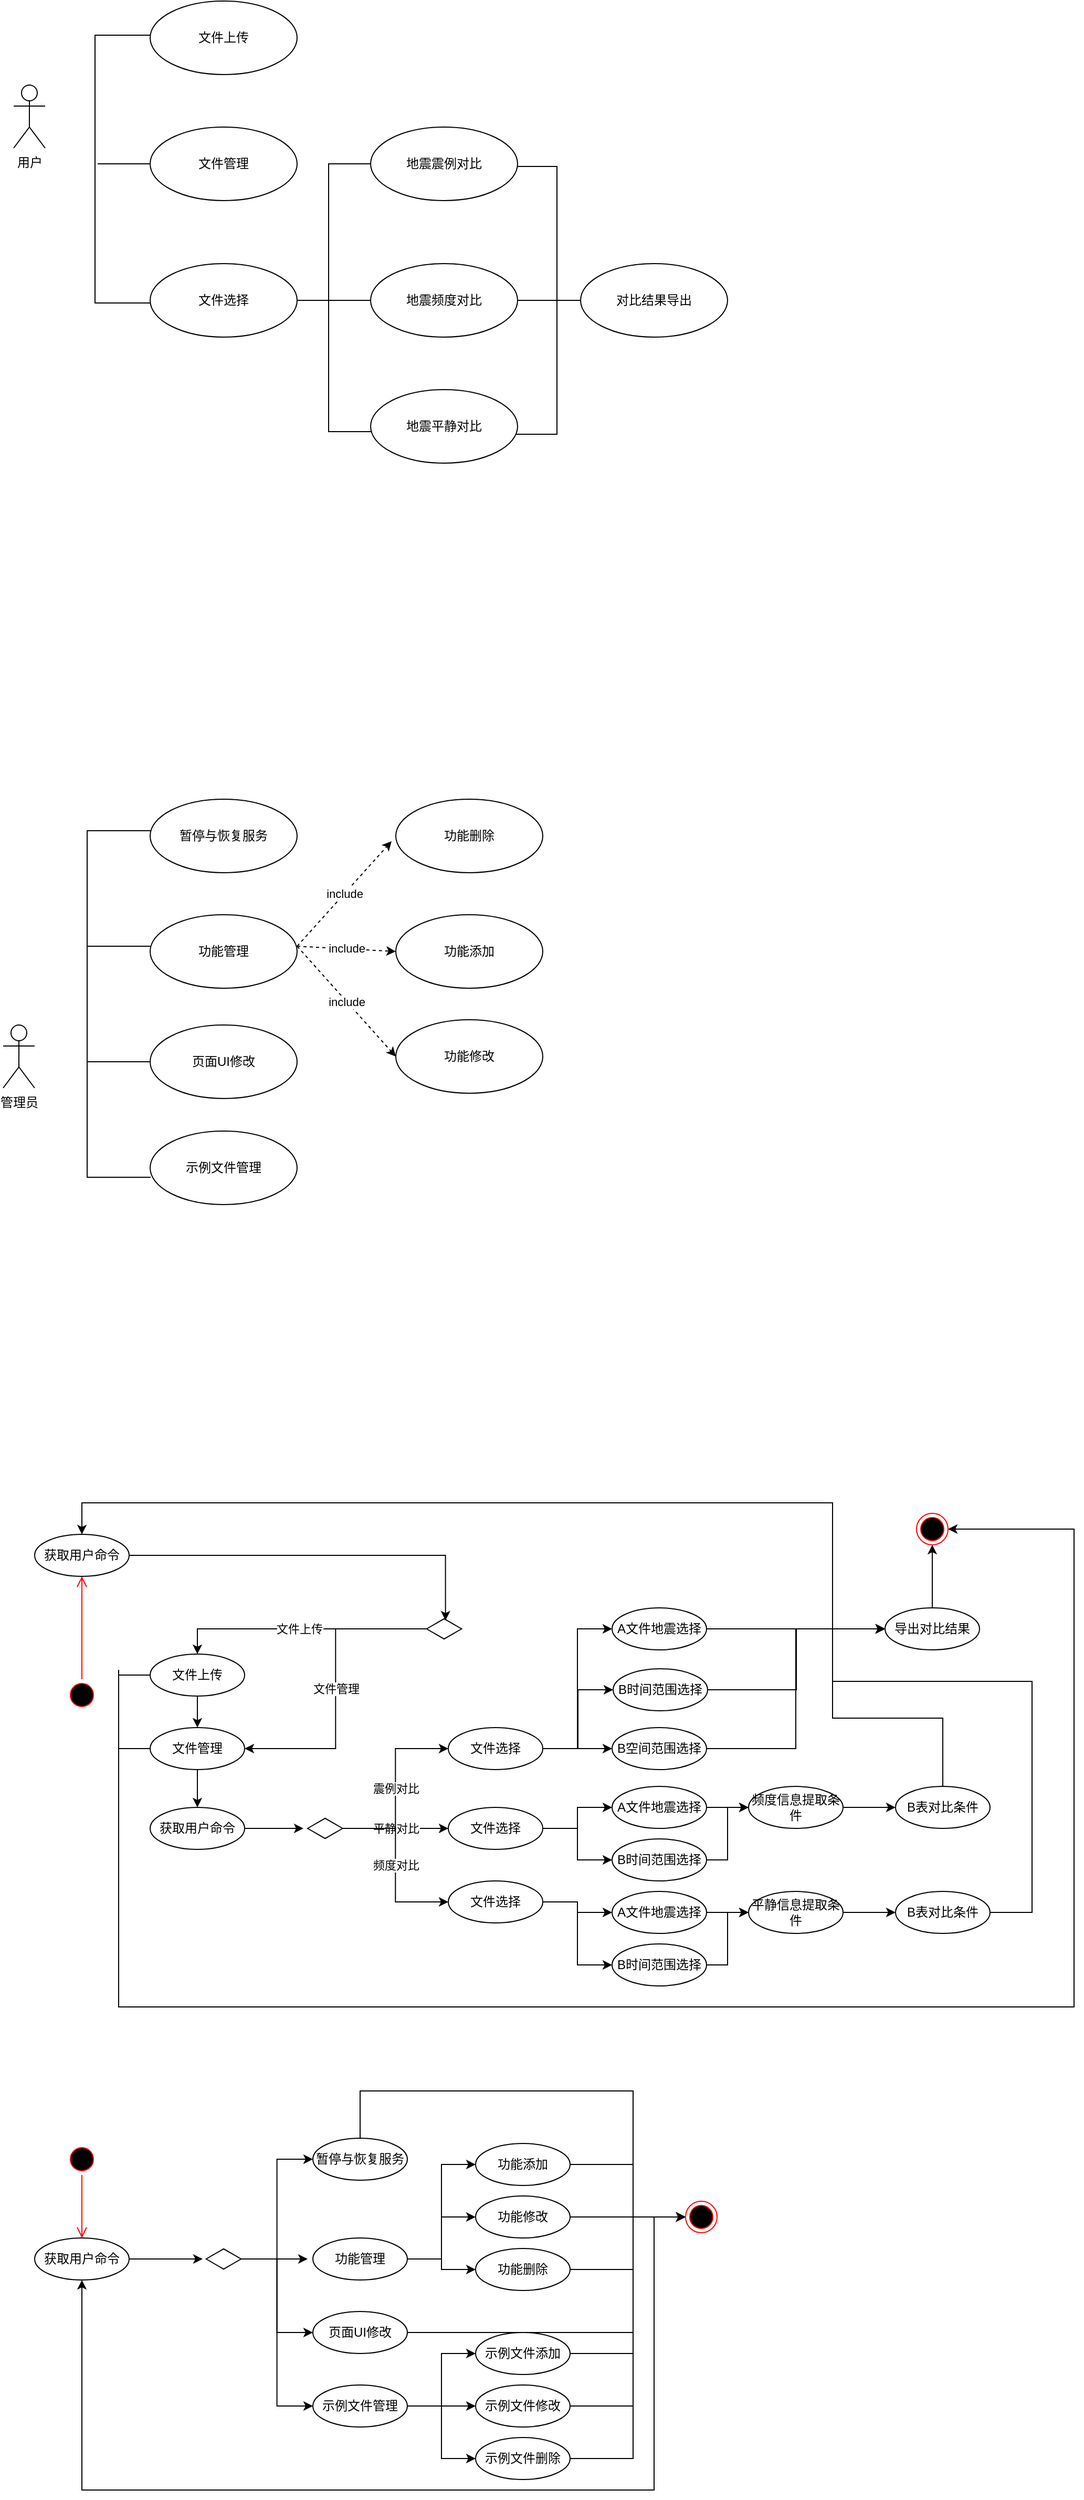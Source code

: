 <mxfile version="13.8.2" type="github">
  <diagram id="XKlgS1cITI2GCYDD4Vai" name="Page-1">
    <mxGraphModel dx="1261" dy="674" grid="1" gridSize="10" guides="1" tooltips="1" connect="1" arrows="1" fold="1" page="1" pageScale="1" pageWidth="827" pageHeight="1169" math="0" shadow="0">
      <root>
        <mxCell id="0" />
        <mxCell id="1" parent="0" />
        <mxCell id="k5cldJpxPiUkm249pKG1-15" value="" style="shape=partialRectangle;whiteSpace=wrap;html=1;bottom=1;right=1;left=1;top=0;fillColor=none;routingCenterX=-0.5;rotation=-90;" vertex="1" parent="1">
          <mxGeometry x="410" y="345" width="255" height="60" as="geometry" />
        </mxCell>
        <mxCell id="k5cldJpxPiUkm249pKG1-14" value="" style="shape=partialRectangle;whiteSpace=wrap;html=1;bottom=1;right=1;left=1;top=0;fillColor=none;routingCenterX=-0.5;rotation=90;" vertex="1" parent="1">
          <mxGeometry x="252.5" y="342.5" width="255" height="60" as="geometry" />
        </mxCell>
        <mxCell id="k5cldJpxPiUkm249pKG1-13" value="" style="line;strokeWidth=1;fillColor=none;align=left;verticalAlign=middle;spacingTop=-1;spacingLeft=3;spacingRight=3;rotatable=0;labelPosition=right;points=[];portConstraint=eastwest;" vertex="1" parent="1">
          <mxGeometry x="320" y="371" width="270" height="8" as="geometry" />
        </mxCell>
        <mxCell id="k5cldJpxPiUkm249pKG1-9" value="" style="shape=partialRectangle;whiteSpace=wrap;html=1;bottom=1;right=1;left=1;top=0;fillColor=none;routingCenterX=-0.5;rotation=90;" vertex="1" parent="1">
          <mxGeometry x="30" y="220" width="255" height="60" as="geometry" />
        </mxCell>
        <mxCell id="k5cldJpxPiUkm249pKG1-1" value="用户" style="shape=umlActor;verticalLabelPosition=bottom;verticalAlign=top;html=1;" vertex="1" parent="1">
          <mxGeometry x="50" y="170" width="30" height="60" as="geometry" />
        </mxCell>
        <mxCell id="k5cldJpxPiUkm249pKG1-2" value="文件上传" style="ellipse;whiteSpace=wrap;html=1;" vertex="1" parent="1">
          <mxGeometry x="180" y="90" width="140" height="70" as="geometry" />
        </mxCell>
        <mxCell id="k5cldJpxPiUkm249pKG1-3" value="文件管理" style="ellipse;whiteSpace=wrap;html=1;" vertex="1" parent="1">
          <mxGeometry x="180" y="210" width="140" height="70" as="geometry" />
        </mxCell>
        <mxCell id="k5cldJpxPiUkm249pKG1-4" value="文件选择" style="ellipse;whiteSpace=wrap;html=1;" vertex="1" parent="1">
          <mxGeometry x="180" y="340" width="140" height="70" as="geometry" />
        </mxCell>
        <mxCell id="k5cldJpxPiUkm249pKG1-5" value="地震震例对比" style="ellipse;whiteSpace=wrap;html=1;" vertex="1" parent="1">
          <mxGeometry x="390" y="210" width="140" height="70" as="geometry" />
        </mxCell>
        <mxCell id="k5cldJpxPiUkm249pKG1-6" value="地震频度对比" style="ellipse;whiteSpace=wrap;html=1;" vertex="1" parent="1">
          <mxGeometry x="390" y="340" width="140" height="70" as="geometry" />
        </mxCell>
        <mxCell id="k5cldJpxPiUkm249pKG1-7" value="地震平静对比" style="ellipse;whiteSpace=wrap;html=1;" vertex="1" parent="1">
          <mxGeometry x="390" y="460" width="140" height="70" as="geometry" />
        </mxCell>
        <mxCell id="k5cldJpxPiUkm249pKG1-8" value="对比结果导出" style="ellipse;whiteSpace=wrap;html=1;" vertex="1" parent="1">
          <mxGeometry x="590" y="340" width="140" height="70" as="geometry" />
        </mxCell>
        <mxCell id="k5cldJpxPiUkm249pKG1-12" value="" style="line;strokeWidth=1;fillColor=none;align=left;verticalAlign=middle;spacingTop=-1;spacingLeft=3;spacingRight=3;rotatable=0;labelPosition=right;points=[];portConstraint=eastwest;" vertex="1" parent="1">
          <mxGeometry x="130" y="241" width="50" height="8" as="geometry" />
        </mxCell>
        <mxCell id="k5cldJpxPiUkm249pKG1-16" value="管理员" style="shape=umlActor;verticalLabelPosition=bottom;verticalAlign=top;html=1;" vertex="1" parent="1">
          <mxGeometry x="40" y="1065" width="30" height="60" as="geometry" />
        </mxCell>
        <mxCell id="k5cldJpxPiUkm249pKG1-18" value="暂停与恢复服务" style="ellipse;whiteSpace=wrap;html=1;" vertex="1" parent="1">
          <mxGeometry x="180" y="850" width="140" height="70" as="geometry" />
        </mxCell>
        <mxCell id="k5cldJpxPiUkm249pKG1-19" value="功能管理" style="ellipse;whiteSpace=wrap;html=1;" vertex="1" parent="1">
          <mxGeometry x="180" y="960" width="140" height="70" as="geometry" />
        </mxCell>
        <mxCell id="k5cldJpxPiUkm249pKG1-20" value="功能添加" style="ellipse;whiteSpace=wrap;html=1;" vertex="1" parent="1">
          <mxGeometry x="414" y="960" width="140" height="70" as="geometry" />
        </mxCell>
        <mxCell id="k5cldJpxPiUkm249pKG1-21" value="功能修改" style="ellipse;whiteSpace=wrap;html=1;" vertex="1" parent="1">
          <mxGeometry x="414" y="1060" width="140" height="70" as="geometry" />
        </mxCell>
        <mxCell id="k5cldJpxPiUkm249pKG1-22" value="功能删除" style="ellipse;whiteSpace=wrap;html=1;" vertex="1" parent="1">
          <mxGeometry x="414" y="850" width="140" height="70" as="geometry" />
        </mxCell>
        <mxCell id="k5cldJpxPiUkm249pKG1-23" value="页面UI修改" style="ellipse;whiteSpace=wrap;html=1;" vertex="1" parent="1">
          <mxGeometry x="180" y="1065" width="140" height="70" as="geometry" />
        </mxCell>
        <mxCell id="k5cldJpxPiUkm249pKG1-24" value="示例文件管理" style="ellipse;whiteSpace=wrap;html=1;" vertex="1" parent="1">
          <mxGeometry x="180" y="1166" width="140" height="70" as="geometry" />
        </mxCell>
        <mxCell id="k5cldJpxPiUkm249pKG1-25" value="" style="shape=partialRectangle;whiteSpace=wrap;html=1;bottom=1;right=1;left=1;top=0;fillColor=none;routingCenterX=-0.5;rotation=90;" vertex="1" parent="1">
          <mxGeometry x="40" y="960" width="220" height="60" as="geometry" />
        </mxCell>
        <mxCell id="k5cldJpxPiUkm249pKG1-26" value="" style="shape=partialRectangle;whiteSpace=wrap;html=1;bottom=1;right=1;left=1;top=0;fillColor=none;routingCenterX=-0.5;rotation=90;" vertex="1" parent="1">
          <mxGeometry x="40" y="1070" width="220" height="60" as="geometry" />
        </mxCell>
        <mxCell id="k5cldJpxPiUkm249pKG1-27" value="include" style="endArrow=classic;html=1;dashed=1;" edge="1" parent="1">
          <mxGeometry width="50" height="50" relative="1" as="geometry">
            <mxPoint x="320" y="990" as="sourcePoint" />
            <mxPoint x="410" y="890" as="targetPoint" />
          </mxGeometry>
        </mxCell>
        <mxCell id="k5cldJpxPiUkm249pKG1-28" value="include" style="endArrow=classic;html=1;dashed=1;entryX=0;entryY=0.5;entryDx=0;entryDy=0;" edge="1" parent="1" target="k5cldJpxPiUkm249pKG1-20">
          <mxGeometry width="50" height="50" relative="1" as="geometry">
            <mxPoint x="320" y="990" as="sourcePoint" />
            <mxPoint x="420" y="900" as="targetPoint" />
          </mxGeometry>
        </mxCell>
        <mxCell id="k5cldJpxPiUkm249pKG1-29" value="include" style="endArrow=classic;html=1;dashed=1;entryX=0;entryY=0.5;entryDx=0;entryDy=0;" edge="1" parent="1" target="k5cldJpxPiUkm249pKG1-21">
          <mxGeometry width="50" height="50" relative="1" as="geometry">
            <mxPoint x="320" y="990" as="sourcePoint" />
            <mxPoint x="430" y="910" as="targetPoint" />
          </mxGeometry>
        </mxCell>
        <mxCell id="k5cldJpxPiUkm249pKG1-30" value="" style="ellipse;html=1;shape=startState;fillColor=#000000;strokeColor=#ff0000;" vertex="1" parent="1">
          <mxGeometry x="100" y="1688" width="30" height="30" as="geometry" />
        </mxCell>
        <mxCell id="k5cldJpxPiUkm249pKG1-31" value="" style="edgeStyle=orthogonalEdgeStyle;html=1;verticalAlign=bottom;endArrow=open;endSize=8;strokeColor=#ff0000;entryX=0.5;entryY=1;entryDx=0;entryDy=0;" edge="1" source="k5cldJpxPiUkm249pKG1-30" parent="1" target="k5cldJpxPiUkm249pKG1-33">
          <mxGeometry relative="1" as="geometry">
            <mxPoint x="115" y="1520" as="targetPoint" />
            <Array as="points" />
          </mxGeometry>
        </mxCell>
        <mxCell id="k5cldJpxPiUkm249pKG1-46" value="文件上传" style="edgeStyle=orthogonalEdgeStyle;rounded=0;orthogonalLoop=1;jettySize=auto;html=1;entryX=0.5;entryY=0;entryDx=0;entryDy=0;" edge="1" parent="1" source="k5cldJpxPiUkm249pKG1-32" target="k5cldJpxPiUkm249pKG1-35">
          <mxGeometry relative="1" as="geometry" />
        </mxCell>
        <mxCell id="k5cldJpxPiUkm249pKG1-47" value="文件管理" style="edgeStyle=orthogonalEdgeStyle;rounded=0;orthogonalLoop=1;jettySize=auto;html=1;entryX=1;entryY=0.5;entryDx=0;entryDy=0;" edge="1" parent="1" source="k5cldJpxPiUkm249pKG1-32" target="k5cldJpxPiUkm249pKG1-39">
          <mxGeometry relative="1" as="geometry" />
        </mxCell>
        <mxCell id="k5cldJpxPiUkm249pKG1-32" value="" style="html=1;whiteSpace=wrap;aspect=fixed;shape=isoRectangle;" vertex="1" parent="1">
          <mxGeometry x="443.34" y="1630" width="33.33" height="20" as="geometry" />
        </mxCell>
        <mxCell id="k5cldJpxPiUkm249pKG1-34" style="edgeStyle=orthogonalEdgeStyle;rounded=0;orthogonalLoop=1;jettySize=auto;html=1;entryX=0.54;entryY=0.1;entryDx=0;entryDy=0;entryPerimeter=0;" edge="1" parent="1" source="k5cldJpxPiUkm249pKG1-33" target="k5cldJpxPiUkm249pKG1-32">
          <mxGeometry relative="1" as="geometry" />
        </mxCell>
        <mxCell id="k5cldJpxPiUkm249pKG1-33" value="获取用户命令" style="ellipse;whiteSpace=wrap;html=1;" vertex="1" parent="1">
          <mxGeometry x="70" y="1550" width="90" height="40" as="geometry" />
        </mxCell>
        <mxCell id="k5cldJpxPiUkm249pKG1-48" value="" style="edgeStyle=orthogonalEdgeStyle;rounded=0;orthogonalLoop=1;jettySize=auto;html=1;" edge="1" parent="1" source="k5cldJpxPiUkm249pKG1-35" target="k5cldJpxPiUkm249pKG1-39">
          <mxGeometry relative="1" as="geometry" />
        </mxCell>
        <mxCell id="k5cldJpxPiUkm249pKG1-35" value="文件上传" style="ellipse;whiteSpace=wrap;html=1;" vertex="1" parent="1">
          <mxGeometry x="180" y="1664" width="90" height="40" as="geometry" />
        </mxCell>
        <mxCell id="k5cldJpxPiUkm249pKG1-71" style="edgeStyle=orthogonalEdgeStyle;rounded=0;orthogonalLoop=1;jettySize=auto;html=1;entryX=0;entryY=0.5;entryDx=0;entryDy=0;" edge="1" parent="1" source="k5cldJpxPiUkm249pKG1-37" target="k5cldJpxPiUkm249pKG1-61">
          <mxGeometry relative="1" as="geometry" />
        </mxCell>
        <mxCell id="k5cldJpxPiUkm249pKG1-72" style="edgeStyle=orthogonalEdgeStyle;rounded=0;orthogonalLoop=1;jettySize=auto;html=1;entryX=0;entryY=0.5;entryDx=0;entryDy=0;" edge="1" parent="1" source="k5cldJpxPiUkm249pKG1-37" target="k5cldJpxPiUkm249pKG1-59">
          <mxGeometry relative="1" as="geometry" />
        </mxCell>
        <mxCell id="k5cldJpxPiUkm249pKG1-73" style="edgeStyle=orthogonalEdgeStyle;rounded=0;orthogonalLoop=1;jettySize=auto;html=1;entryX=0;entryY=0.5;entryDx=0;entryDy=0;" edge="1" parent="1" source="k5cldJpxPiUkm249pKG1-37" target="k5cldJpxPiUkm249pKG1-60">
          <mxGeometry relative="1" as="geometry" />
        </mxCell>
        <mxCell id="k5cldJpxPiUkm249pKG1-37" value="文件选择" style="ellipse;whiteSpace=wrap;html=1;" vertex="1" parent="1">
          <mxGeometry x="464" y="1734" width="90" height="40" as="geometry" />
        </mxCell>
        <mxCell id="k5cldJpxPiUkm249pKG1-50" style="edgeStyle=orthogonalEdgeStyle;rounded=0;orthogonalLoop=1;jettySize=auto;html=1;entryX=0.5;entryY=0;entryDx=0;entryDy=0;" edge="1" parent="1" source="k5cldJpxPiUkm249pKG1-39" target="k5cldJpxPiUkm249pKG1-42">
          <mxGeometry relative="1" as="geometry" />
        </mxCell>
        <mxCell id="k5cldJpxPiUkm249pKG1-96" style="edgeStyle=orthogonalEdgeStyle;rounded=0;orthogonalLoop=1;jettySize=auto;html=1;entryX=1;entryY=0.5;entryDx=0;entryDy=0;" edge="1" parent="1" source="k5cldJpxPiUkm249pKG1-39" target="k5cldJpxPiUkm249pKG1-91">
          <mxGeometry relative="1" as="geometry">
            <Array as="points">
              <mxPoint x="150" y="1754" />
              <mxPoint x="150" y="2000" />
              <mxPoint x="1060" y="2000" />
              <mxPoint x="1060" y="1545" />
            </Array>
          </mxGeometry>
        </mxCell>
        <mxCell id="k5cldJpxPiUkm249pKG1-39" value="文件管理" style="ellipse;whiteSpace=wrap;html=1;" vertex="1" parent="1">
          <mxGeometry x="180" y="1734" width="90" height="40" as="geometry" />
        </mxCell>
        <mxCell id="k5cldJpxPiUkm249pKG1-52" value="平静对比" style="edgeStyle=orthogonalEdgeStyle;rounded=0;orthogonalLoop=1;jettySize=auto;html=1;entryX=0;entryY=0.5;entryDx=0;entryDy=0;" edge="1" parent="1" source="k5cldJpxPiUkm249pKG1-41" target="k5cldJpxPiUkm249pKG1-55">
          <mxGeometry relative="1" as="geometry">
            <mxPoint x="410" y="1830" as="targetPoint" />
          </mxGeometry>
        </mxCell>
        <mxCell id="k5cldJpxPiUkm249pKG1-57" value="震例对比" style="edgeStyle=orthogonalEdgeStyle;rounded=0;orthogonalLoop=1;jettySize=auto;html=1;entryX=0;entryY=0.5;entryDx=0;entryDy=0;" edge="1" parent="1" source="k5cldJpxPiUkm249pKG1-41" target="k5cldJpxPiUkm249pKG1-37">
          <mxGeometry relative="1" as="geometry" />
        </mxCell>
        <mxCell id="k5cldJpxPiUkm249pKG1-58" value="频度对比" style="edgeStyle=orthogonalEdgeStyle;rounded=0;orthogonalLoop=1;jettySize=auto;html=1;entryX=0;entryY=0.5;entryDx=0;entryDy=0;" edge="1" parent="1" source="k5cldJpxPiUkm249pKG1-41" target="k5cldJpxPiUkm249pKG1-56">
          <mxGeometry relative="1" as="geometry" />
        </mxCell>
        <mxCell id="k5cldJpxPiUkm249pKG1-41" value="" style="html=1;whiteSpace=wrap;aspect=fixed;shape=isoRectangle;" vertex="1" parent="1">
          <mxGeometry x="330" y="1820" width="33.33" height="20" as="geometry" />
        </mxCell>
        <mxCell id="k5cldJpxPiUkm249pKG1-51" style="edgeStyle=orthogonalEdgeStyle;rounded=0;orthogonalLoop=1;jettySize=auto;html=1;entryX=-0.12;entryY=0.5;entryDx=0;entryDy=0;entryPerimeter=0;" edge="1" parent="1" source="k5cldJpxPiUkm249pKG1-42" target="k5cldJpxPiUkm249pKG1-41">
          <mxGeometry relative="1" as="geometry" />
        </mxCell>
        <mxCell id="k5cldJpxPiUkm249pKG1-42" value="获取用户命令" style="ellipse;whiteSpace=wrap;html=1;" vertex="1" parent="1">
          <mxGeometry x="180" y="1810" width="90" height="40" as="geometry" />
        </mxCell>
        <mxCell id="k5cldJpxPiUkm249pKG1-74" style="edgeStyle=orthogonalEdgeStyle;rounded=0;orthogonalLoop=1;jettySize=auto;html=1;entryX=0;entryY=0.5;entryDx=0;entryDy=0;" edge="1" parent="1" source="k5cldJpxPiUkm249pKG1-55" target="k5cldJpxPiUkm249pKG1-63">
          <mxGeometry relative="1" as="geometry" />
        </mxCell>
        <mxCell id="k5cldJpxPiUkm249pKG1-75" style="edgeStyle=orthogonalEdgeStyle;rounded=0;orthogonalLoop=1;jettySize=auto;html=1;entryX=0;entryY=0.5;entryDx=0;entryDy=0;" edge="1" parent="1" source="k5cldJpxPiUkm249pKG1-55" target="k5cldJpxPiUkm249pKG1-64">
          <mxGeometry relative="1" as="geometry" />
        </mxCell>
        <mxCell id="k5cldJpxPiUkm249pKG1-55" value="文件选择" style="ellipse;whiteSpace=wrap;html=1;" vertex="1" parent="1">
          <mxGeometry x="464" y="1810" width="90" height="40" as="geometry" />
        </mxCell>
        <mxCell id="k5cldJpxPiUkm249pKG1-76" style="edgeStyle=orthogonalEdgeStyle;rounded=0;orthogonalLoop=1;jettySize=auto;html=1;entryX=0;entryY=0.5;entryDx=0;entryDy=0;" edge="1" parent="1" source="k5cldJpxPiUkm249pKG1-56" target="k5cldJpxPiUkm249pKG1-67">
          <mxGeometry relative="1" as="geometry" />
        </mxCell>
        <mxCell id="k5cldJpxPiUkm249pKG1-77" style="edgeStyle=orthogonalEdgeStyle;rounded=0;orthogonalLoop=1;jettySize=auto;html=1;entryX=0;entryY=0.5;entryDx=0;entryDy=0;" edge="1" parent="1" source="k5cldJpxPiUkm249pKG1-56" target="k5cldJpxPiUkm249pKG1-68">
          <mxGeometry relative="1" as="geometry" />
        </mxCell>
        <mxCell id="k5cldJpxPiUkm249pKG1-56" value="文件选择" style="ellipse;whiteSpace=wrap;html=1;" vertex="1" parent="1">
          <mxGeometry x="464" y="1880" width="90" height="40" as="geometry" />
        </mxCell>
        <mxCell id="k5cldJpxPiUkm249pKG1-85" style="edgeStyle=orthogonalEdgeStyle;rounded=0;orthogonalLoop=1;jettySize=auto;html=1;entryX=0;entryY=0.5;entryDx=0;entryDy=0;" edge="1" parent="1" source="k5cldJpxPiUkm249pKG1-59" target="k5cldJpxPiUkm249pKG1-62">
          <mxGeometry relative="1" as="geometry" />
        </mxCell>
        <mxCell id="k5cldJpxPiUkm249pKG1-59" value="B时间范围选择" style="ellipse;whiteSpace=wrap;html=1;" vertex="1" parent="1">
          <mxGeometry x="621" y="1678" width="90" height="40" as="geometry" />
        </mxCell>
        <mxCell id="k5cldJpxPiUkm249pKG1-87" style="edgeStyle=orthogonalEdgeStyle;rounded=0;orthogonalLoop=1;jettySize=auto;html=1;entryX=0;entryY=0.5;entryDx=0;entryDy=0;" edge="1" parent="1" source="k5cldJpxPiUkm249pKG1-60" target="k5cldJpxPiUkm249pKG1-62">
          <mxGeometry relative="1" as="geometry" />
        </mxCell>
        <mxCell id="k5cldJpxPiUkm249pKG1-60" value="B空间范围选择" style="ellipse;whiteSpace=wrap;html=1;" vertex="1" parent="1">
          <mxGeometry x="620" y="1734" width="90" height="40" as="geometry" />
        </mxCell>
        <mxCell id="k5cldJpxPiUkm249pKG1-84" style="edgeStyle=orthogonalEdgeStyle;rounded=0;orthogonalLoop=1;jettySize=auto;html=1;entryX=0;entryY=0.5;entryDx=0;entryDy=0;" edge="1" parent="1" source="k5cldJpxPiUkm249pKG1-61" target="k5cldJpxPiUkm249pKG1-62">
          <mxGeometry relative="1" as="geometry" />
        </mxCell>
        <mxCell id="k5cldJpxPiUkm249pKG1-90" style="edgeStyle=orthogonalEdgeStyle;rounded=0;orthogonalLoop=1;jettySize=auto;html=1;entryX=0.5;entryY=0;entryDx=0;entryDy=0;" edge="1" parent="1" source="k5cldJpxPiUkm249pKG1-61" target="k5cldJpxPiUkm249pKG1-33">
          <mxGeometry relative="1" as="geometry">
            <mxPoint x="60" y="1530" as="targetPoint" />
            <Array as="points">
              <mxPoint x="830" y="1640" />
              <mxPoint x="830" y="1520" />
              <mxPoint x="115" y="1520" />
            </Array>
          </mxGeometry>
        </mxCell>
        <mxCell id="k5cldJpxPiUkm249pKG1-61" value="A文件地震选择" style="ellipse;whiteSpace=wrap;html=1;" vertex="1" parent="1">
          <mxGeometry x="620" y="1620" width="90" height="40" as="geometry" />
        </mxCell>
        <mxCell id="k5cldJpxPiUkm249pKG1-92" style="edgeStyle=orthogonalEdgeStyle;rounded=0;orthogonalLoop=1;jettySize=auto;html=1;entryX=0.5;entryY=1;entryDx=0;entryDy=0;" edge="1" parent="1" source="k5cldJpxPiUkm249pKG1-62" target="k5cldJpxPiUkm249pKG1-91">
          <mxGeometry relative="1" as="geometry" />
        </mxCell>
        <mxCell id="k5cldJpxPiUkm249pKG1-62" value="导出对比结果" style="ellipse;whiteSpace=wrap;html=1;" vertex="1" parent="1">
          <mxGeometry x="880" y="1620" width="90" height="40" as="geometry" />
        </mxCell>
        <mxCell id="k5cldJpxPiUkm249pKG1-81" style="edgeStyle=orthogonalEdgeStyle;rounded=0;orthogonalLoop=1;jettySize=auto;html=1;" edge="1" parent="1" source="k5cldJpxPiUkm249pKG1-63">
          <mxGeometry relative="1" as="geometry">
            <mxPoint x="750" y="1810" as="targetPoint" />
          </mxGeometry>
        </mxCell>
        <mxCell id="k5cldJpxPiUkm249pKG1-63" value="A文件地震选择" style="ellipse;whiteSpace=wrap;html=1;" vertex="1" parent="1">
          <mxGeometry x="620" y="1790" width="90" height="40" as="geometry" />
        </mxCell>
        <mxCell id="k5cldJpxPiUkm249pKG1-80" style="edgeStyle=orthogonalEdgeStyle;rounded=0;orthogonalLoop=1;jettySize=auto;html=1;entryX=0;entryY=0.5;entryDx=0;entryDy=0;" edge="1" parent="1" source="k5cldJpxPiUkm249pKG1-64" target="k5cldJpxPiUkm249pKG1-65">
          <mxGeometry relative="1" as="geometry" />
        </mxCell>
        <mxCell id="k5cldJpxPiUkm249pKG1-64" value="B时间范围选择" style="ellipse;whiteSpace=wrap;html=1;" vertex="1" parent="1">
          <mxGeometry x="620" y="1840" width="90" height="40" as="geometry" />
        </mxCell>
        <mxCell id="k5cldJpxPiUkm249pKG1-82" style="edgeStyle=orthogonalEdgeStyle;rounded=0;orthogonalLoop=1;jettySize=auto;html=1;entryX=0;entryY=0.5;entryDx=0;entryDy=0;" edge="1" parent="1" source="k5cldJpxPiUkm249pKG1-65" target="k5cldJpxPiUkm249pKG1-66">
          <mxGeometry relative="1" as="geometry" />
        </mxCell>
        <mxCell id="k5cldJpxPiUkm249pKG1-65" value="频度信息提取条件" style="ellipse;whiteSpace=wrap;html=1;" vertex="1" parent="1">
          <mxGeometry x="750" y="1790" width="90" height="40" as="geometry" />
        </mxCell>
        <mxCell id="k5cldJpxPiUkm249pKG1-88" style="edgeStyle=orthogonalEdgeStyle;rounded=0;orthogonalLoop=1;jettySize=auto;html=1;entryX=0;entryY=0.5;entryDx=0;entryDy=0;" edge="1" parent="1" source="k5cldJpxPiUkm249pKG1-66" target="k5cldJpxPiUkm249pKG1-62">
          <mxGeometry relative="1" as="geometry">
            <Array as="points">
              <mxPoint x="935" y="1725" />
              <mxPoint x="830" y="1725" />
              <mxPoint x="830" y="1640" />
            </Array>
          </mxGeometry>
        </mxCell>
        <mxCell id="k5cldJpxPiUkm249pKG1-66" value="B表对比条件" style="ellipse;whiteSpace=wrap;html=1;" vertex="1" parent="1">
          <mxGeometry x="890" y="1790" width="90" height="40" as="geometry" />
        </mxCell>
        <mxCell id="k5cldJpxPiUkm249pKG1-78" style="edgeStyle=orthogonalEdgeStyle;rounded=0;orthogonalLoop=1;jettySize=auto;html=1;entryX=0;entryY=0.5;entryDx=0;entryDy=0;" edge="1" parent="1" source="k5cldJpxPiUkm249pKG1-67" target="k5cldJpxPiUkm249pKG1-69">
          <mxGeometry relative="1" as="geometry" />
        </mxCell>
        <mxCell id="k5cldJpxPiUkm249pKG1-67" value="A文件地震选择" style="ellipse;whiteSpace=wrap;html=1;" vertex="1" parent="1">
          <mxGeometry x="620" y="1890" width="90" height="40" as="geometry" />
        </mxCell>
        <mxCell id="k5cldJpxPiUkm249pKG1-79" style="edgeStyle=orthogonalEdgeStyle;rounded=0;orthogonalLoop=1;jettySize=auto;html=1;entryX=0;entryY=0.5;entryDx=0;entryDy=0;" edge="1" parent="1" source="k5cldJpxPiUkm249pKG1-68" target="k5cldJpxPiUkm249pKG1-69">
          <mxGeometry relative="1" as="geometry" />
        </mxCell>
        <mxCell id="k5cldJpxPiUkm249pKG1-68" value="B时间范围选择" style="ellipse;whiteSpace=wrap;html=1;" vertex="1" parent="1">
          <mxGeometry x="620" y="1940" width="90" height="40" as="geometry" />
        </mxCell>
        <mxCell id="k5cldJpxPiUkm249pKG1-83" style="edgeStyle=orthogonalEdgeStyle;rounded=0;orthogonalLoop=1;jettySize=auto;html=1;entryX=0;entryY=0.5;entryDx=0;entryDy=0;" edge="1" parent="1" source="k5cldJpxPiUkm249pKG1-69" target="k5cldJpxPiUkm249pKG1-70">
          <mxGeometry relative="1" as="geometry" />
        </mxCell>
        <mxCell id="k5cldJpxPiUkm249pKG1-69" value="平静信息提取条件" style="ellipse;whiteSpace=wrap;html=1;" vertex="1" parent="1">
          <mxGeometry x="750" y="1890" width="90" height="40" as="geometry" />
        </mxCell>
        <mxCell id="k5cldJpxPiUkm249pKG1-89" style="edgeStyle=orthogonalEdgeStyle;rounded=0;orthogonalLoop=1;jettySize=auto;html=1;entryX=0;entryY=0.5;entryDx=0;entryDy=0;" edge="1" parent="1" source="k5cldJpxPiUkm249pKG1-70" target="k5cldJpxPiUkm249pKG1-62">
          <mxGeometry relative="1" as="geometry">
            <mxPoint x="860" y="1640" as="targetPoint" />
            <Array as="points">
              <mxPoint x="1020" y="1910" />
              <mxPoint x="1020" y="1690" />
              <mxPoint x="830" y="1690" />
              <mxPoint x="830" y="1640" />
            </Array>
          </mxGeometry>
        </mxCell>
        <mxCell id="k5cldJpxPiUkm249pKG1-70" value="B表对比条件" style="ellipse;whiteSpace=wrap;html=1;" vertex="1" parent="1">
          <mxGeometry x="890" y="1890" width="90" height="40" as="geometry" />
        </mxCell>
        <mxCell id="k5cldJpxPiUkm249pKG1-91" value="" style="ellipse;html=1;shape=endState;fillColor=#000000;strokeColor=#ff0000;" vertex="1" parent="1">
          <mxGeometry x="910" y="1530" width="30" height="30" as="geometry" />
        </mxCell>
        <mxCell id="k5cldJpxPiUkm249pKG1-98" value="" style="line;strokeWidth=1;fillColor=none;align=left;verticalAlign=middle;spacingTop=-1;spacingLeft=3;spacingRight=3;rotatable=0;labelPosition=right;points=[];portConstraint=eastwest;" vertex="1" parent="1">
          <mxGeometry x="150" y="1624" width="30" height="120" as="geometry" />
        </mxCell>
        <mxCell id="k5cldJpxPiUkm249pKG1-101" value="" style="line;strokeWidth=1;html=1;perimeter=backbonePerimeter;points=[];outlineConnect=0;rotation=-90;" vertex="1" parent="1">
          <mxGeometry x="70" y="1754" width="160" height="10" as="geometry" />
        </mxCell>
        <mxCell id="k5cldJpxPiUkm249pKG1-104" value="" style="ellipse;html=1;shape=startState;fillColor=#000000;strokeColor=#ff0000;" vertex="1" parent="1">
          <mxGeometry x="100" y="2130" width="30" height="30" as="geometry" />
        </mxCell>
        <mxCell id="k5cldJpxPiUkm249pKG1-105" value="" style="edgeStyle=orthogonalEdgeStyle;html=1;verticalAlign=bottom;endArrow=open;endSize=8;strokeColor=#ff0000;" edge="1" source="k5cldJpxPiUkm249pKG1-104" parent="1">
          <mxGeometry relative="1" as="geometry">
            <mxPoint x="115" y="2220" as="targetPoint" />
          </mxGeometry>
        </mxCell>
        <mxCell id="k5cldJpxPiUkm249pKG1-112" style="edgeStyle=orthogonalEdgeStyle;rounded=0;orthogonalLoop=1;jettySize=auto;html=1;" edge="1" parent="1" source="k5cldJpxPiUkm249pKG1-106">
          <mxGeometry relative="1" as="geometry">
            <mxPoint x="230" y="2240" as="targetPoint" />
          </mxGeometry>
        </mxCell>
        <mxCell id="k5cldJpxPiUkm249pKG1-106" value="获取用户命令" style="ellipse;whiteSpace=wrap;html=1;" vertex="1" parent="1">
          <mxGeometry x="70" y="2220" width="90" height="40" as="geometry" />
        </mxCell>
        <mxCell id="k5cldJpxPiUkm249pKG1-113" style="edgeStyle=orthogonalEdgeStyle;rounded=0;orthogonalLoop=1;jettySize=auto;html=1;entryX=0;entryY=0.5;entryDx=0;entryDy=0;" edge="1" parent="1" source="k5cldJpxPiUkm249pKG1-107" target="k5cldJpxPiUkm249pKG1-108">
          <mxGeometry relative="1" as="geometry" />
        </mxCell>
        <mxCell id="k5cldJpxPiUkm249pKG1-115" style="edgeStyle=orthogonalEdgeStyle;rounded=0;orthogonalLoop=1;jettySize=auto;html=1;" edge="1" parent="1" source="k5cldJpxPiUkm249pKG1-107">
          <mxGeometry relative="1" as="geometry">
            <mxPoint x="330" y="2240" as="targetPoint" />
          </mxGeometry>
        </mxCell>
        <mxCell id="k5cldJpxPiUkm249pKG1-116" style="edgeStyle=orthogonalEdgeStyle;rounded=0;orthogonalLoop=1;jettySize=auto;html=1;entryX=0;entryY=0.5;entryDx=0;entryDy=0;" edge="1" parent="1" source="k5cldJpxPiUkm249pKG1-107" target="k5cldJpxPiUkm249pKG1-110">
          <mxGeometry relative="1" as="geometry" />
        </mxCell>
        <mxCell id="k5cldJpxPiUkm249pKG1-117" style="edgeStyle=orthogonalEdgeStyle;rounded=0;orthogonalLoop=1;jettySize=auto;html=1;entryX=0;entryY=0.5;entryDx=0;entryDy=0;" edge="1" parent="1" source="k5cldJpxPiUkm249pKG1-107" target="k5cldJpxPiUkm249pKG1-111">
          <mxGeometry relative="1" as="geometry" />
        </mxCell>
        <mxCell id="k5cldJpxPiUkm249pKG1-107" value="" style="html=1;whiteSpace=wrap;aspect=fixed;shape=isoRectangle;" vertex="1" parent="1">
          <mxGeometry x="233.33" y="2230" width="33.33" height="20" as="geometry" />
        </mxCell>
        <mxCell id="k5cldJpxPiUkm249pKG1-134" style="edgeStyle=orthogonalEdgeStyle;rounded=0;orthogonalLoop=1;jettySize=auto;html=1;entryX=0;entryY=0.5;entryDx=0;entryDy=0;" edge="1" parent="1" source="k5cldJpxPiUkm249pKG1-108" target="k5cldJpxPiUkm249pKG1-133">
          <mxGeometry relative="1" as="geometry">
            <mxPoint x="760" y="2145" as="targetPoint" />
            <Array as="points">
              <mxPoint x="380" y="2080" />
              <mxPoint x="640" y="2080" />
              <mxPoint x="640" y="2200" />
            </Array>
          </mxGeometry>
        </mxCell>
        <mxCell id="k5cldJpxPiUkm249pKG1-108" value="暂停与恢复服务" style="ellipse;whiteSpace=wrap;html=1;" vertex="1" parent="1">
          <mxGeometry x="335" y="2125" width="90" height="40" as="geometry" />
        </mxCell>
        <mxCell id="k5cldJpxPiUkm249pKG1-130" style="edgeStyle=orthogonalEdgeStyle;rounded=0;orthogonalLoop=1;jettySize=auto;html=1;entryX=0;entryY=0.5;entryDx=0;entryDy=0;" edge="1" parent="1" source="k5cldJpxPiUkm249pKG1-109" target="k5cldJpxPiUkm249pKG1-121">
          <mxGeometry relative="1" as="geometry" />
        </mxCell>
        <mxCell id="k5cldJpxPiUkm249pKG1-131" style="edgeStyle=orthogonalEdgeStyle;rounded=0;orthogonalLoop=1;jettySize=auto;html=1;entryX=0;entryY=0.5;entryDx=0;entryDy=0;" edge="1" parent="1" source="k5cldJpxPiUkm249pKG1-109" target="k5cldJpxPiUkm249pKG1-122">
          <mxGeometry relative="1" as="geometry" />
        </mxCell>
        <mxCell id="k5cldJpxPiUkm249pKG1-132" style="edgeStyle=orthogonalEdgeStyle;rounded=0;orthogonalLoop=1;jettySize=auto;html=1;entryX=0;entryY=0.5;entryDx=0;entryDy=0;" edge="1" parent="1" source="k5cldJpxPiUkm249pKG1-109" target="k5cldJpxPiUkm249pKG1-123">
          <mxGeometry relative="1" as="geometry" />
        </mxCell>
        <mxCell id="k5cldJpxPiUkm249pKG1-109" value="功能管理" style="ellipse;whiteSpace=wrap;html=1;" vertex="1" parent="1">
          <mxGeometry x="335" y="2220" width="90" height="40" as="geometry" />
        </mxCell>
        <mxCell id="k5cldJpxPiUkm249pKG1-142" style="edgeStyle=orthogonalEdgeStyle;rounded=0;orthogonalLoop=1;jettySize=auto;html=1;entryX=0;entryY=0.5;entryDx=0;entryDy=0;" edge="1" parent="1" source="k5cldJpxPiUkm249pKG1-110" target="k5cldJpxPiUkm249pKG1-133">
          <mxGeometry relative="1" as="geometry">
            <Array as="points">
              <mxPoint x="640" y="2310" />
              <mxPoint x="640" y="2200" />
            </Array>
          </mxGeometry>
        </mxCell>
        <mxCell id="k5cldJpxPiUkm249pKG1-110" value="页面UI修改&lt;br&gt;" style="ellipse;whiteSpace=wrap;html=1;" vertex="1" parent="1">
          <mxGeometry x="335" y="2290" width="90" height="40" as="geometry" />
        </mxCell>
        <mxCell id="k5cldJpxPiUkm249pKG1-127" style="edgeStyle=orthogonalEdgeStyle;rounded=0;orthogonalLoop=1;jettySize=auto;html=1;entryX=0;entryY=0.5;entryDx=0;entryDy=0;" edge="1" parent="1" source="k5cldJpxPiUkm249pKG1-111" target="k5cldJpxPiUkm249pKG1-124">
          <mxGeometry relative="1" as="geometry" />
        </mxCell>
        <mxCell id="k5cldJpxPiUkm249pKG1-128" style="edgeStyle=orthogonalEdgeStyle;rounded=0;orthogonalLoop=1;jettySize=auto;html=1;entryX=0;entryY=0.5;entryDx=0;entryDy=0;" edge="1" parent="1" source="k5cldJpxPiUkm249pKG1-111" target="k5cldJpxPiUkm249pKG1-125">
          <mxGeometry relative="1" as="geometry" />
        </mxCell>
        <mxCell id="k5cldJpxPiUkm249pKG1-129" style="edgeStyle=orthogonalEdgeStyle;rounded=0;orthogonalLoop=1;jettySize=auto;html=1;entryX=0;entryY=0.5;entryDx=0;entryDy=0;" edge="1" parent="1" source="k5cldJpxPiUkm249pKG1-111" target="k5cldJpxPiUkm249pKG1-126">
          <mxGeometry relative="1" as="geometry" />
        </mxCell>
        <mxCell id="k5cldJpxPiUkm249pKG1-111" value="示例文件管理" style="ellipse;whiteSpace=wrap;html=1;" vertex="1" parent="1">
          <mxGeometry x="335" y="2360" width="90" height="40" as="geometry" />
        </mxCell>
        <mxCell id="k5cldJpxPiUkm249pKG1-135" style="edgeStyle=orthogonalEdgeStyle;rounded=0;orthogonalLoop=1;jettySize=auto;html=1;entryX=0;entryY=0.5;entryDx=0;entryDy=0;" edge="1" parent="1" source="k5cldJpxPiUkm249pKG1-121" target="k5cldJpxPiUkm249pKG1-133">
          <mxGeometry relative="1" as="geometry">
            <Array as="points">
              <mxPoint x="640" y="2150" />
              <mxPoint x="640" y="2200" />
            </Array>
          </mxGeometry>
        </mxCell>
        <mxCell id="k5cldJpxPiUkm249pKG1-121" value="功能添加" style="ellipse;whiteSpace=wrap;html=1;" vertex="1" parent="1">
          <mxGeometry x="490" y="2130" width="90" height="40" as="geometry" />
        </mxCell>
        <mxCell id="k5cldJpxPiUkm249pKG1-136" style="edgeStyle=orthogonalEdgeStyle;rounded=0;orthogonalLoop=1;jettySize=auto;html=1;entryX=0;entryY=0.5;entryDx=0;entryDy=0;" edge="1" parent="1" source="k5cldJpxPiUkm249pKG1-122" target="k5cldJpxPiUkm249pKG1-133">
          <mxGeometry relative="1" as="geometry" />
        </mxCell>
        <mxCell id="k5cldJpxPiUkm249pKG1-143" style="edgeStyle=orthogonalEdgeStyle;rounded=0;orthogonalLoop=1;jettySize=auto;html=1;entryX=0.5;entryY=1;entryDx=0;entryDy=0;" edge="1" parent="1" source="k5cldJpxPiUkm249pKG1-122" target="k5cldJpxPiUkm249pKG1-106">
          <mxGeometry relative="1" as="geometry">
            <Array as="points">
              <mxPoint x="660" y="2200" />
              <mxPoint x="660" y="2460" />
              <mxPoint x="115" y="2460" />
            </Array>
          </mxGeometry>
        </mxCell>
        <mxCell id="k5cldJpxPiUkm249pKG1-122" value="功能修改" style="ellipse;whiteSpace=wrap;html=1;" vertex="1" parent="1">
          <mxGeometry x="490" y="2180" width="90" height="40" as="geometry" />
        </mxCell>
        <mxCell id="k5cldJpxPiUkm249pKG1-137" style="edgeStyle=orthogonalEdgeStyle;rounded=0;orthogonalLoop=1;jettySize=auto;html=1;entryX=0;entryY=0.5;entryDx=0;entryDy=0;" edge="1" parent="1" source="k5cldJpxPiUkm249pKG1-123" target="k5cldJpxPiUkm249pKG1-133">
          <mxGeometry relative="1" as="geometry">
            <Array as="points">
              <mxPoint x="640" y="2250" />
              <mxPoint x="640" y="2200" />
            </Array>
          </mxGeometry>
        </mxCell>
        <mxCell id="k5cldJpxPiUkm249pKG1-123" value="功能删除" style="ellipse;whiteSpace=wrap;html=1;" vertex="1" parent="1">
          <mxGeometry x="490" y="2230" width="90" height="40" as="geometry" />
        </mxCell>
        <mxCell id="k5cldJpxPiUkm249pKG1-138" style="edgeStyle=orthogonalEdgeStyle;rounded=0;orthogonalLoop=1;jettySize=auto;html=1;entryX=0;entryY=0.5;entryDx=0;entryDy=0;" edge="1" parent="1" source="k5cldJpxPiUkm249pKG1-124" target="k5cldJpxPiUkm249pKG1-133">
          <mxGeometry relative="1" as="geometry">
            <Array as="points">
              <mxPoint x="640" y="2330" />
              <mxPoint x="640" y="2200" />
            </Array>
          </mxGeometry>
        </mxCell>
        <mxCell id="k5cldJpxPiUkm249pKG1-124" value="示例文件添加" style="ellipse;whiteSpace=wrap;html=1;" vertex="1" parent="1">
          <mxGeometry x="490" y="2310" width="90" height="40" as="geometry" />
        </mxCell>
        <mxCell id="k5cldJpxPiUkm249pKG1-139" style="edgeStyle=orthogonalEdgeStyle;rounded=0;orthogonalLoop=1;jettySize=auto;html=1;entryX=0;entryY=0.5;entryDx=0;entryDy=0;" edge="1" parent="1" source="k5cldJpxPiUkm249pKG1-125" target="k5cldJpxPiUkm249pKG1-133">
          <mxGeometry relative="1" as="geometry">
            <Array as="points">
              <mxPoint x="640" y="2380" />
              <mxPoint x="640" y="2200" />
            </Array>
          </mxGeometry>
        </mxCell>
        <mxCell id="k5cldJpxPiUkm249pKG1-125" value="示例文件修改" style="ellipse;whiteSpace=wrap;html=1;" vertex="1" parent="1">
          <mxGeometry x="490" y="2360" width="90" height="40" as="geometry" />
        </mxCell>
        <mxCell id="k5cldJpxPiUkm249pKG1-141" style="edgeStyle=orthogonalEdgeStyle;rounded=0;orthogonalLoop=1;jettySize=auto;html=1;entryX=0;entryY=0.5;entryDx=0;entryDy=0;" edge="1" parent="1" source="k5cldJpxPiUkm249pKG1-126" target="k5cldJpxPiUkm249pKG1-133">
          <mxGeometry relative="1" as="geometry">
            <Array as="points">
              <mxPoint x="640" y="2430" />
              <mxPoint x="640" y="2200" />
            </Array>
          </mxGeometry>
        </mxCell>
        <mxCell id="k5cldJpxPiUkm249pKG1-126" value="示例文件删除" style="ellipse;whiteSpace=wrap;html=1;" vertex="1" parent="1">
          <mxGeometry x="490" y="2410" width="90" height="40" as="geometry" />
        </mxCell>
        <mxCell id="k5cldJpxPiUkm249pKG1-133" value="" style="ellipse;html=1;shape=endState;fillColor=#000000;strokeColor=#ff0000;" vertex="1" parent="1">
          <mxGeometry x="690" y="2185" width="30" height="30" as="geometry" />
        </mxCell>
      </root>
    </mxGraphModel>
  </diagram>
</mxfile>
